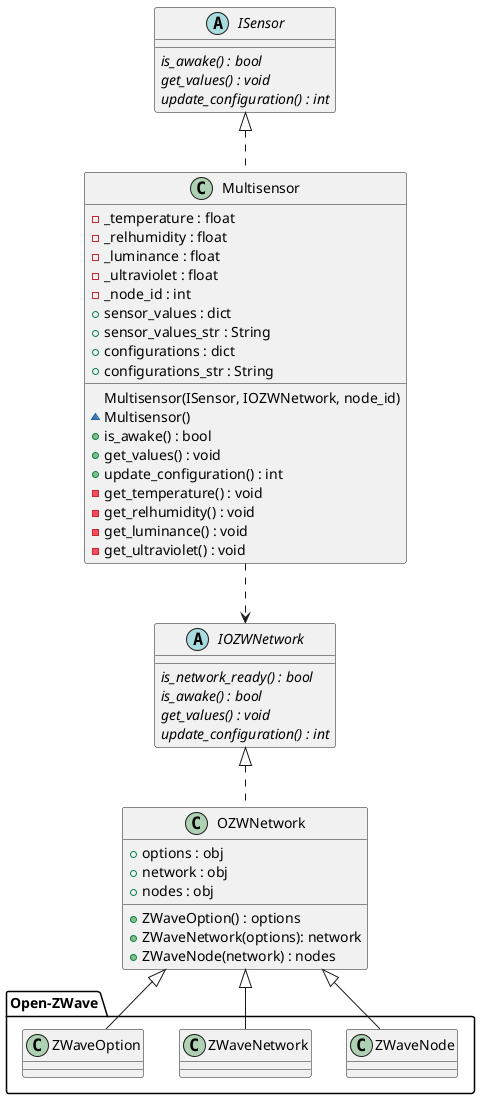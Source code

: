 @startuml Multisensor

abstract class ISensor {
    {abstract} is_awake() : bool
    {abstract} get_values() : void
    {abstract} update_configuration() : int
}

abstract class IOZWNetwork {
    {abstract} is_network_ready() : bool
    {abstract} is_awake() : bool
    {abstract} get_values() : void
    {abstract} update_configuration() : int
}

class Multisensor implements ISensor {
    - _temperature : float
    - _relhumidity : float
    - _luminance : float
    - _ultraviolet : float
    - _node_id : int
    + sensor_values : dict
    + sensor_values_str : String
    + configurations : dict
    + configurations_str : String

      Multisensor(ISensor, IOZWNetwork, node_id)
    ~ Multisensor()
    + is_awake() : bool
    + get_values() : void
    + update_configuration() : int
    - get_temperature() : void
    - get_relhumidity() : void
    - get_luminance() : void
    - get_ultraviolet() : void
}

class OZWNetwork implements IOZWNetwork {
  + options : obj
  + network : obj
  + nodes : obj
  + ZWaveOption() : options
  + ZWaveNetwork(options): network 
  + ZWaveNode(network) : nodes
}

package Open-ZWave <<Folder>> {
  class ZWaveNode
  class ZWaveNetwork
  class ZWaveOption
}

Multisensor ..> IOZWNetwork
OZWNetwork <|-- ZWaveNetwork
OZWNetwork <|-- ZWaveNode
OZWNetwork <|-- ZWaveOption

@enduml